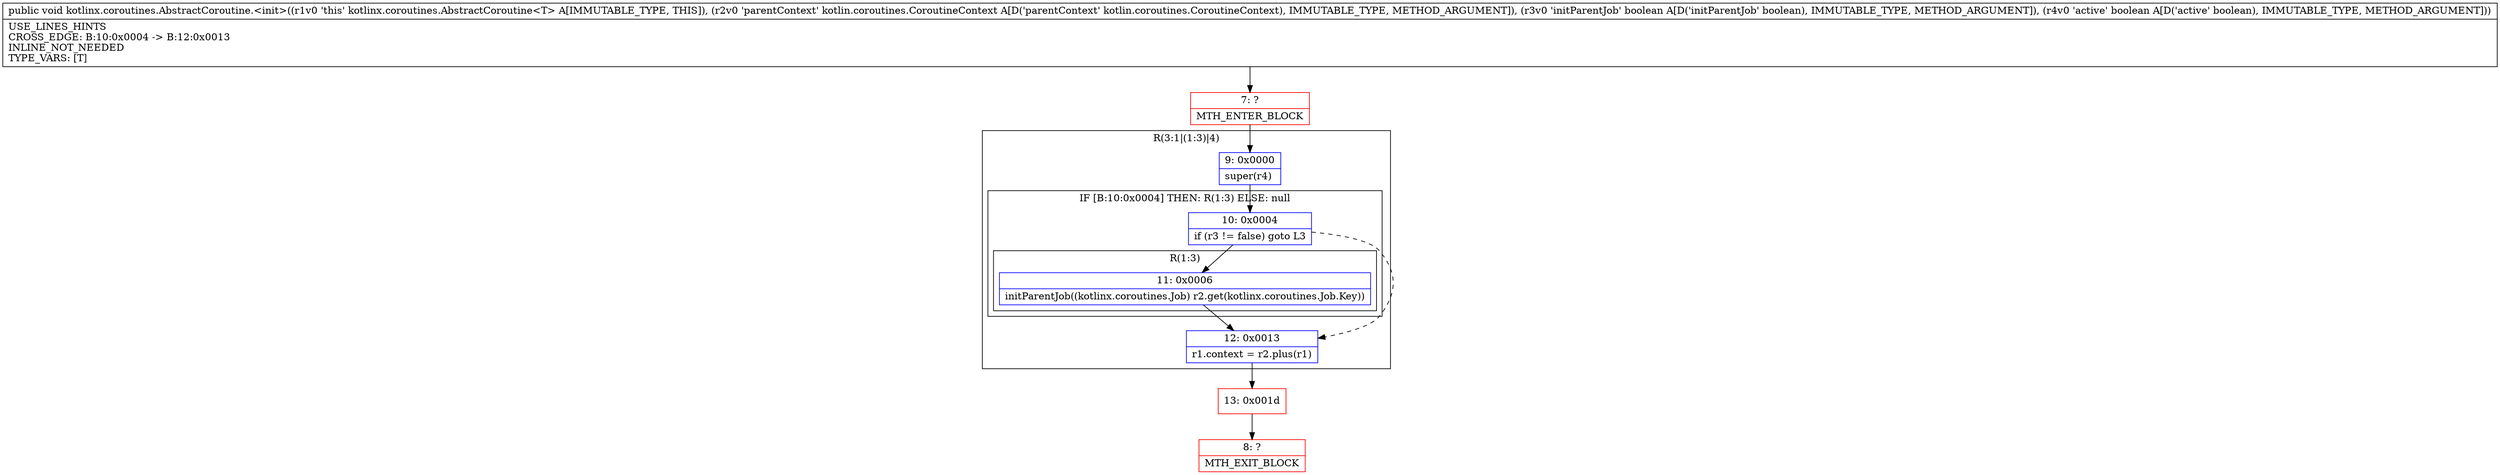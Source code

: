 digraph "CFG forkotlinx.coroutines.AbstractCoroutine.\<init\>(Lkotlin\/coroutines\/CoroutineContext;ZZ)V" {
subgraph cluster_Region_387535692 {
label = "R(3:1|(1:3)|4)";
node [shape=record,color=blue];
Node_9 [shape=record,label="{9\:\ 0x0000|super(r4)\l}"];
subgraph cluster_IfRegion_1661969698 {
label = "IF [B:10:0x0004] THEN: R(1:3) ELSE: null";
node [shape=record,color=blue];
Node_10 [shape=record,label="{10\:\ 0x0004|if (r3 != false) goto L3\l}"];
subgraph cluster_Region_1745752632 {
label = "R(1:3)";
node [shape=record,color=blue];
Node_11 [shape=record,label="{11\:\ 0x0006|initParentJob((kotlinx.coroutines.Job) r2.get(kotlinx.coroutines.Job.Key))\l}"];
}
}
Node_12 [shape=record,label="{12\:\ 0x0013|r1.context = r2.plus(r1)\l}"];
}
Node_7 [shape=record,color=red,label="{7\:\ ?|MTH_ENTER_BLOCK\l}"];
Node_13 [shape=record,color=red,label="{13\:\ 0x001d}"];
Node_8 [shape=record,color=red,label="{8\:\ ?|MTH_EXIT_BLOCK\l}"];
MethodNode[shape=record,label="{public void kotlinx.coroutines.AbstractCoroutine.\<init\>((r1v0 'this' kotlinx.coroutines.AbstractCoroutine\<T\> A[IMMUTABLE_TYPE, THIS]), (r2v0 'parentContext' kotlin.coroutines.CoroutineContext A[D('parentContext' kotlin.coroutines.CoroutineContext), IMMUTABLE_TYPE, METHOD_ARGUMENT]), (r3v0 'initParentJob' boolean A[D('initParentJob' boolean), IMMUTABLE_TYPE, METHOD_ARGUMENT]), (r4v0 'active' boolean A[D('active' boolean), IMMUTABLE_TYPE, METHOD_ARGUMENT]))  | USE_LINES_HINTS\lCROSS_EDGE: B:10:0x0004 \-\> B:12:0x0013\lINLINE_NOT_NEEDED\lTYPE_VARS: [T]\l}"];
MethodNode -> Node_7;Node_9 -> Node_10;
Node_10 -> Node_11;
Node_10 -> Node_12[style=dashed];
Node_11 -> Node_12;
Node_12 -> Node_13;
Node_7 -> Node_9;
Node_13 -> Node_8;
}

